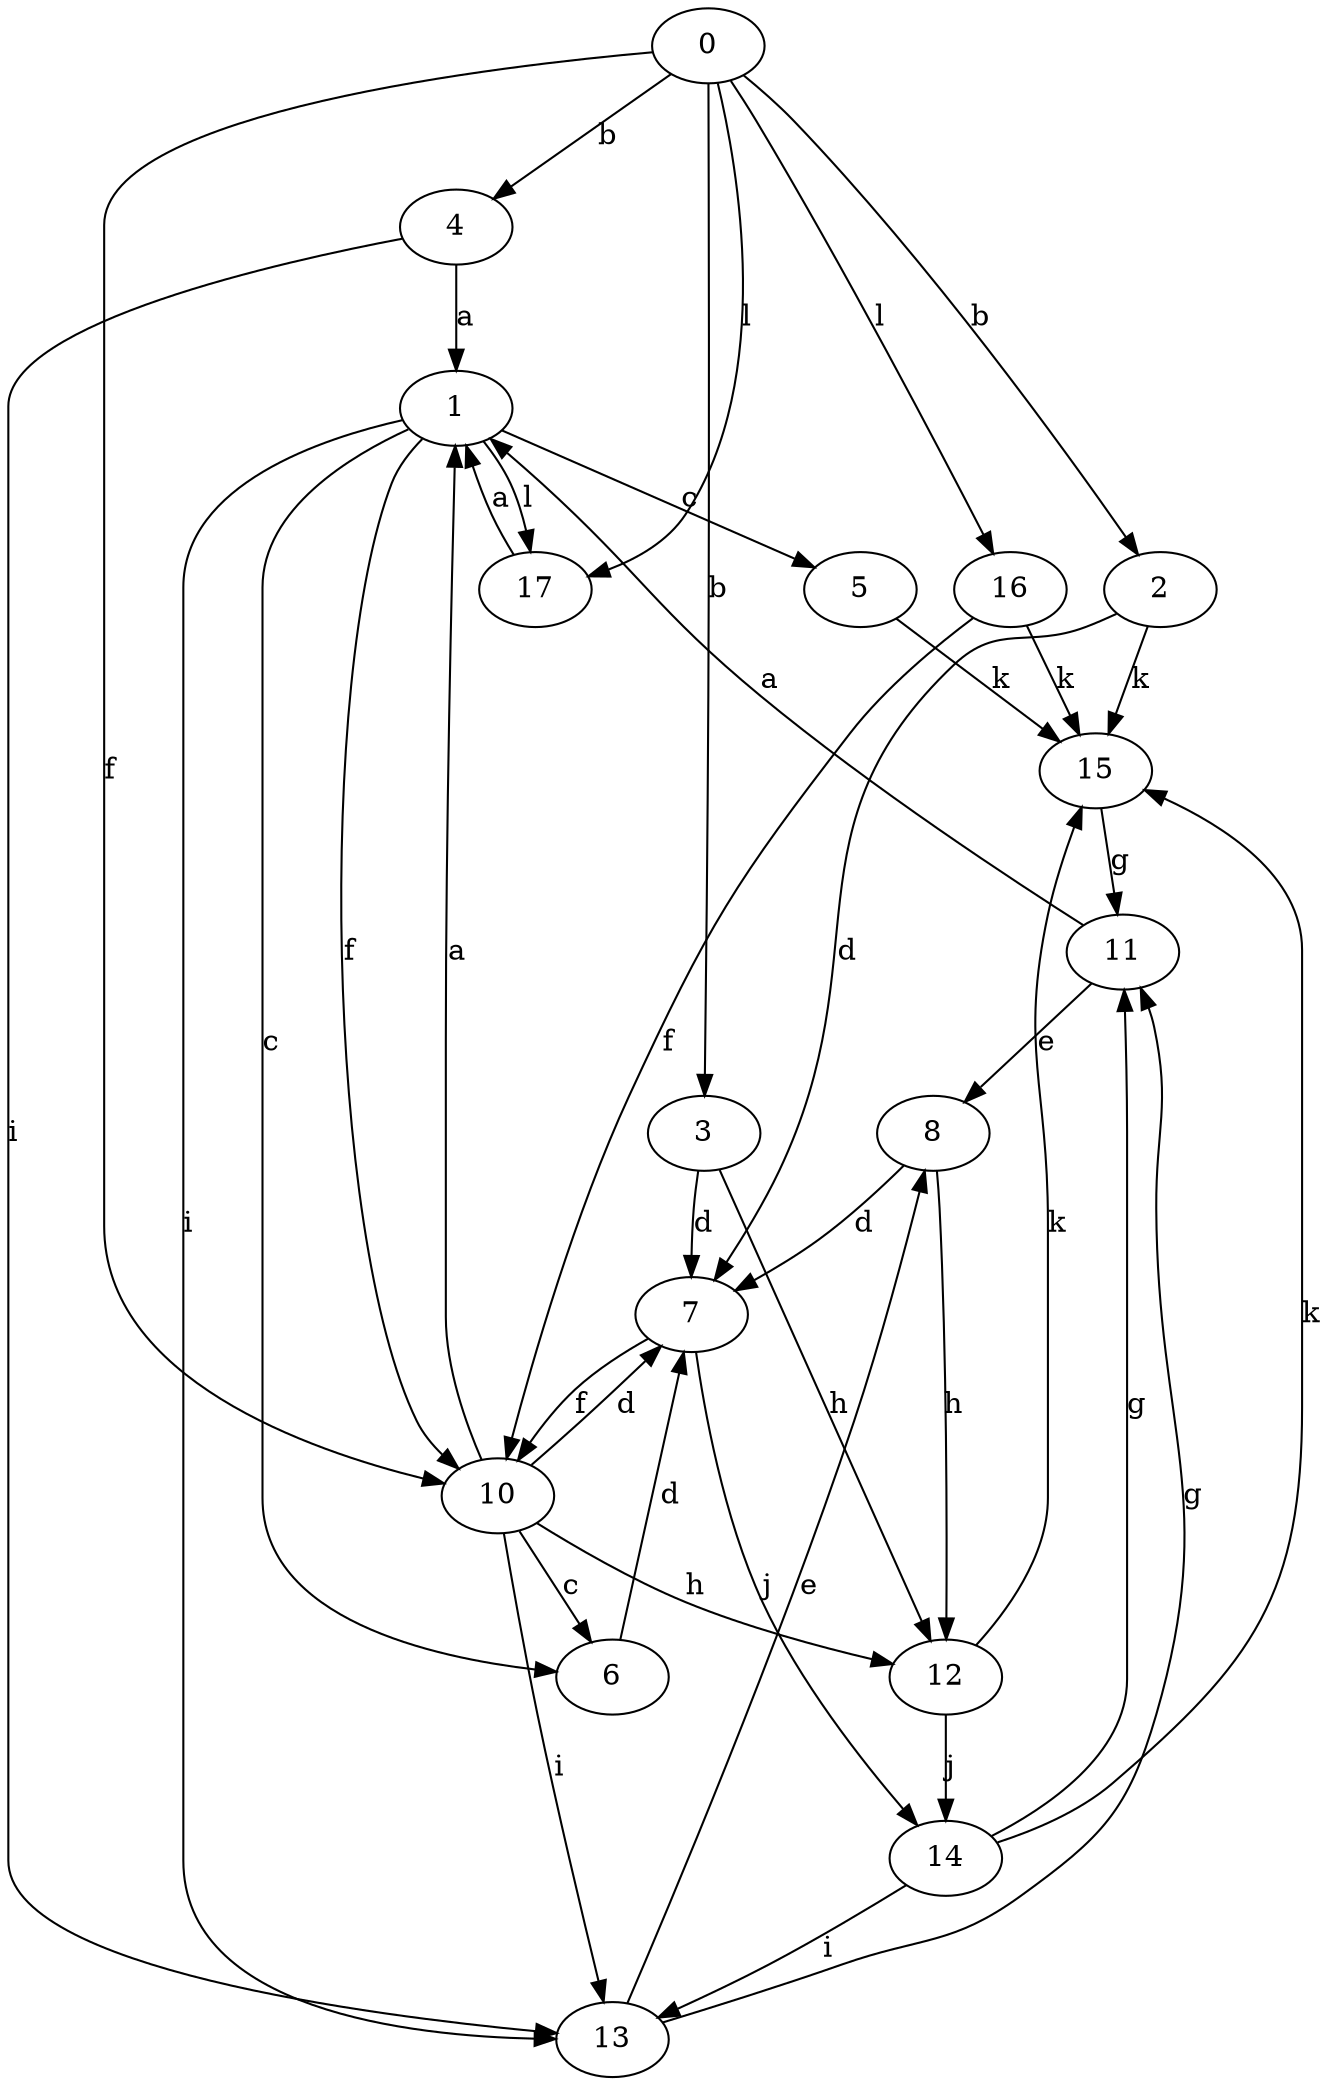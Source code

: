 strict digraph  {
1;
2;
3;
4;
5;
6;
7;
8;
10;
0;
11;
12;
13;
14;
15;
16;
17;
1 -> 5  [label=c];
1 -> 6  [label=c];
1 -> 10  [label=f];
1 -> 13  [label=i];
1 -> 17  [label=l];
2 -> 7  [label=d];
2 -> 15  [label=k];
3 -> 7  [label=d];
3 -> 12  [label=h];
4 -> 1  [label=a];
4 -> 13  [label=i];
5 -> 15  [label=k];
6 -> 7  [label=d];
7 -> 10  [label=f];
7 -> 14  [label=j];
8 -> 7  [label=d];
8 -> 12  [label=h];
10 -> 1  [label=a];
10 -> 6  [label=c];
10 -> 7  [label=d];
10 -> 12  [label=h];
10 -> 13  [label=i];
0 -> 2  [label=b];
0 -> 3  [label=b];
0 -> 4  [label=b];
0 -> 10  [label=f];
0 -> 16  [label=l];
0 -> 17  [label=l];
11 -> 1  [label=a];
11 -> 8  [label=e];
12 -> 14  [label=j];
12 -> 15  [label=k];
13 -> 8  [label=e];
13 -> 11  [label=g];
14 -> 11  [label=g];
14 -> 13  [label=i];
14 -> 15  [label=k];
15 -> 11  [label=g];
16 -> 10  [label=f];
16 -> 15  [label=k];
17 -> 1  [label=a];
}
